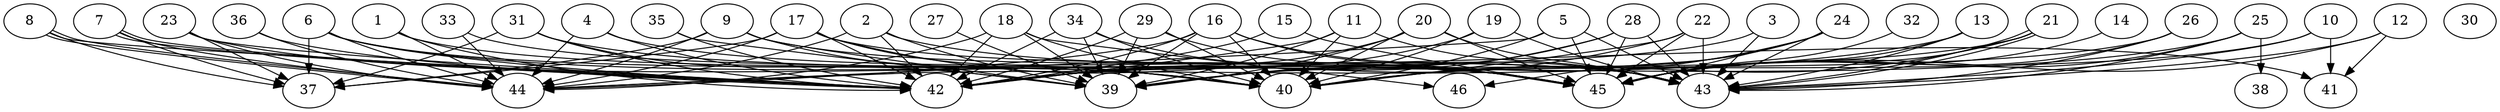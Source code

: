 // DAG (tier=3-complex, mode=data, n=46, ccr=0.524, fat=0.818, density=0.670, regular=0.210, jump=0.289, mindata=4194304, maxdata=33554432)
// DAG automatically generated by daggen at Sun Aug 24 16:33:35 2025
// /home/ermia/Project/Environments/daggen/bin/daggen --dot --ccr 0.524 --fat 0.818 --regular 0.210 --density 0.670 --jump 0.289 --mindata 4194304 --maxdata 33554432 -n 46 
digraph G {
  1 [size="38287315531804640", alpha="0.15", expect_size="19143657765902320"]
  1 -> 40 [size ="2981293700677632"]
  1 -> 42 [size ="2981293700677632"]
  1 -> 44 [size ="2981293700677632"]
  2 [size="85361458447785584", alpha="0.08", expect_size="42680729223892792"]
  2 -> 39 [size ="1978347911380992"]
  2 -> 41 [size ="1978347911380992"]
  2 -> 42 [size ="1978347911380992"]
  2 -> 44 [size ="1978347911380992"]
  3 [size="23392447974137344", alpha="0.02", expect_size="11696223987068672"]
  3 -> 42 [size ="548882735955968"]
  3 -> 43 [size ="548882735955968"]
  4 [size="4030071375634235904", alpha="0.18", expect_size="2015035687817117952"]
  4 -> 42 [size ="1741153309294592"]
  4 -> 43 [size ="1741153309294592"]
  4 -> 44 [size ="1741153309294592"]
  5 [size="195664539326565632", alpha="0.14", expect_size="97832269663282816"]
  5 -> 40 [size ="247246176124928"]
  5 -> 43 [size ="247246176124928"]
  5 -> 44 [size ="247246176124928"]
  5 -> 45 [size ="247246176124928"]
  6 [size="382845065527445120", alpha="0.15", expect_size="191422532763722560"]
  6 -> 37 [size ="7476942680883200"]
  6 -> 40 [size ="7476942680883200"]
  6 -> 42 [size ="7476942680883200"]
  6 -> 44 [size ="7476942680883200"]
  6 -> 45 [size ="7476942680883200"]
  7 [size="1333265238580942592", alpha="0.01", expect_size="666632619290471296"]
  7 -> 37 [size ="1455215794454528"]
  7 -> 42 [size ="1455215794454528"]
  7 -> 42 [size ="1455215794454528"]
  7 -> 44 [size ="1455215794454528"]
  8 [size="39543696112215104", alpha="0.01", expect_size="19771848056107552"]
  8 -> 37 [size ="3168538512588800"]
  8 -> 42 [size ="3168538512588800"]
  8 -> 44 [size ="3168538512588800"]
  8 -> 44 [size ="3168538512588800"]
  9 [size="1231841829931482624", alpha="0.11", expect_size="615920914965741312"]
  9 -> 37 [size ="659840867237888"]
  9 -> 39 [size ="659840867237888"]
  9 -> 40 [size ="659840867237888"]
  9 -> 43 [size ="659840867237888"]
  9 -> 44 [size ="659840867237888"]
  10 [size="1073419733663980978176", alpha="0.07", expect_size="536709866831990489088"]
  10 -> 40 [size ="838693036228608"]
  10 -> 41 [size ="838693036228608"]
  10 -> 43 [size ="838693036228608"]
  11 [size="18874105497900288", alpha="0.09", expect_size="9437052748950144"]
  11 -> 39 [size ="369293577420800"]
  11 -> 40 [size ="369293577420800"]
  11 -> 42 [size ="369293577420800"]
  11 -> 43 [size ="369293577420800"]
  12 [size="140983537139086400", alpha="0.11", expect_size="70491768569543200"]
  12 -> 41 [size ="2803430523404288"]
  12 -> 43 [size ="2803430523404288"]
  12 -> 45 [size ="2803430523404288"]
  13 [size="23352885347639578624", alpha="0.17", expect_size="11676442673819789312"]
  13 -> 43 [size ="7902574141243392"]
  13 -> 44 [size ="7902574141243392"]
  13 -> 45 [size ="7902574141243392"]
  14 [size="39121443748272104", alpha="0.00", expect_size="19560721874136052"]
  14 -> 45 [size ="4760831401132032"]
  15 [size="1078257856209072685056", alpha="0.15", expect_size="539128928104536342528"]
  15 -> 42 [size ="841211254407168"]
  15 -> 45 [size ="841211254407168"]
  16 [size="14031998016449042432", alpha="0.00", expect_size="7015999008224521216"]
  16 -> 39 [size ="6734029638336512"]
  16 -> 40 [size ="6734029638336512"]
  16 -> 42 [size ="6734029638336512"]
  16 -> 43 [size ="6734029638336512"]
  16 -> 44 [size ="6734029638336512"]
  16 -> 45 [size ="6734029638336512"]
  17 [size="1447181615102474752", alpha="0.08", expect_size="723590807551237376"]
  17 -> 37 [size ="745323425169408"]
  17 -> 40 [size ="745323425169408"]
  17 -> 42 [size ="745323425169408"]
  17 -> 43 [size ="745323425169408"]
  17 -> 44 [size ="745323425169408"]
  17 -> 45 [size ="745323425169408"]
  18 [size="538493953297122944", alpha="0.03", expect_size="269246976648561472"]
  18 -> 39 [size ="326318268874752"]
  18 -> 40 [size ="326318268874752"]
  18 -> 42 [size ="326318268874752"]
  18 -> 44 [size ="326318268874752"]
  18 -> 46 [size ="326318268874752"]
  19 [size="1895604101280268550144", alpha="0.15", expect_size="947802050640134275072"]
  19 -> 40 [size ="1225335681056768"]
  19 -> 42 [size ="1225335681056768"]
  19 -> 43 [size ="1225335681056768"]
  20 [size="23208435056625905664", alpha="0.17", expect_size="11604217528312952832"]
  20 -> 39 [size ="7725917229023232"]
  20 -> 40 [size ="7725917229023232"]
  20 -> 42 [size ="7725917229023232"]
  20 -> 43 [size ="7725917229023232"]
  20 -> 45 [size ="7725917229023232"]
  21 [size="13655797751924295680", alpha="0.11", expect_size="6827898875962147840"]
  21 -> 39 [size ="6815559584841728"]
  21 -> 40 [size ="6815559584841728"]
  21 -> 43 [size ="6815559584841728"]
  21 -> 43 [size ="6815559584841728"]
  21 -> 45 [size ="6815559584841728"]
  22 [size="81922536149769536", alpha="0.16", expect_size="40961268074884768"]
  22 -> 40 [size ="3627153870553088"]
  22 -> 42 [size ="3627153870553088"]
  22 -> 43 [size ="3627153870553088"]
  22 -> 45 [size ="3627153870553088"]
  23 [size="350397000230252352", alpha="0.17", expect_size="175198500115126176"]
  23 -> 37 [size ="196102376652800"]
  23 -> 42 [size ="196102376652800"]
  23 -> 44 [size ="196102376652800"]
  23 -> 45 [size ="196102376652800"]
  24 [size="877837219084737664", alpha="0.07", expect_size="438918609542368832"]
  24 -> 39 [size ="728341929787392"]
  24 -> 40 [size ="728341929787392"]
  24 -> 43 [size ="728341929787392"]
  24 -> 45 [size ="728341929787392"]
  24 -> 46 [size ="728341929787392"]
  25 [size="30868177861975994269696", alpha="0.00", expect_size="15434088930987997134848"]
  25 -> 38 [size ="7872221699637248"]
  25 -> 42 [size ="7872221699637248"]
  25 -> 43 [size ="7872221699637248"]
  25 -> 45 [size ="7872221699637248"]
  26 [size="302041907255068736", alpha="0.05", expect_size="151020953627534368"]
  26 -> 40 [size ="8431223881859072"]
  26 -> 43 [size ="8431223881859072"]
  26 -> 45 [size ="8431223881859072"]
  27 [size="12965632155833400819712", alpha="0.11", expect_size="6482816077916700409856"]
  27 -> 39 [size ="4415221045133312"]
  28 [size="6521641222493021184", alpha="0.11", expect_size="3260820611246510592"]
  28 -> 39 [size ="5013910461612032"]
  28 -> 42 [size ="5013910461612032"]
  28 -> 43 [size ="5013910461612032"]
  28 -> 45 [size ="5013910461612032"]
  29 [size="97459941397158256", alpha="0.10", expect_size="48729970698579128"]
  29 -> 39 [size ="7617847807180800"]
  29 -> 40 [size ="7617847807180800"]
  29 -> 42 [size ="7617847807180800"]
  29 -> 45 [size ="7617847807180800"]
  30 [size="2957726666262019309568", alpha="0.07", expect_size="1478863333131009654784"]
  31 [size="1197045045181353558016", alpha="0.08", expect_size="598522522590676779008"]
  31 -> 37 [size ="901910928293888"]
  31 -> 39 [size ="901910928293888"]
  31 -> 42 [size ="901910928293888"]
  31 -> 45 [size ="901910928293888"]
  32 [size="519011347267697246208", alpha="0.01", expect_size="259505673633848623104"]
  32 -> 45 [size ="516663627743232"]
  33 [size="135484574334106672", alpha="0.11", expect_size="67742287167053336"]
  33 -> 40 [size ="3601731397091328"]
  33 -> 44 [size ="3601731397091328"]
  34 [size="177265742295480128", alpha="0.14", expect_size="88632871147740064"]
  34 -> 39 [size ="195940174528512"]
  34 -> 40 [size ="195940174528512"]
  34 -> 42 [size ="195940174528512"]
  34 -> 45 [size ="195940174528512"]
  35 [size="23564784910198337536", alpha="0.14", expect_size="11782392455099168768"]
  35 -> 39 [size ="8934777650413568"]
  35 -> 42 [size ="8934777650413568"]
  36 [size="1066259269882703232", alpha="0.01", expect_size="533129634941351616"]
  36 -> 42 [size ="509447285768192"]
  36 -> 44 [size ="509447285768192"]
  37 [size="159654604118339424", alpha="0.02", expect_size="79827302059169712"]
  38 [size="8695216868347553", alpha="0.05", expect_size="4347608434173776"]
  39 [size="9372786857651654656", alpha="0.15", expect_size="4686393428825827328"]
  40 [size="10130992821229142016", alpha="0.08", expect_size="5065496410614571008"]
  41 [size="445159453937954816", alpha="0.19", expect_size="222579726968977408"]
  42 [size="17352514238113732", alpha="0.02", expect_size="8676257119056866"]
  43 [size="8442608601398247424000", alpha="0.14", expect_size="4221304300699123712000"]
  44 [size="1802648950211040512", alpha="0.06", expect_size="901324475105520256"]
  45 [size="46595666392000000", alpha="0.09", expect_size="23297833196000000"]
  46 [size="686744487139298688", alpha="0.13", expect_size="343372243569649344"]
}